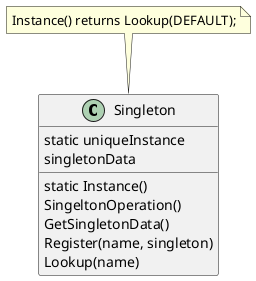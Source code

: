 @startuml
class Singleton {
  static Instance()
  SingeltonOperation()
  GetSingletonData()
  Register(name, singleton)
  Lookup(name)

  static uniqueInstance
  singletonData
}
note "Instance() returns Lookup(DEFAULT);" as n1
n1 .. Singleton
@enduml